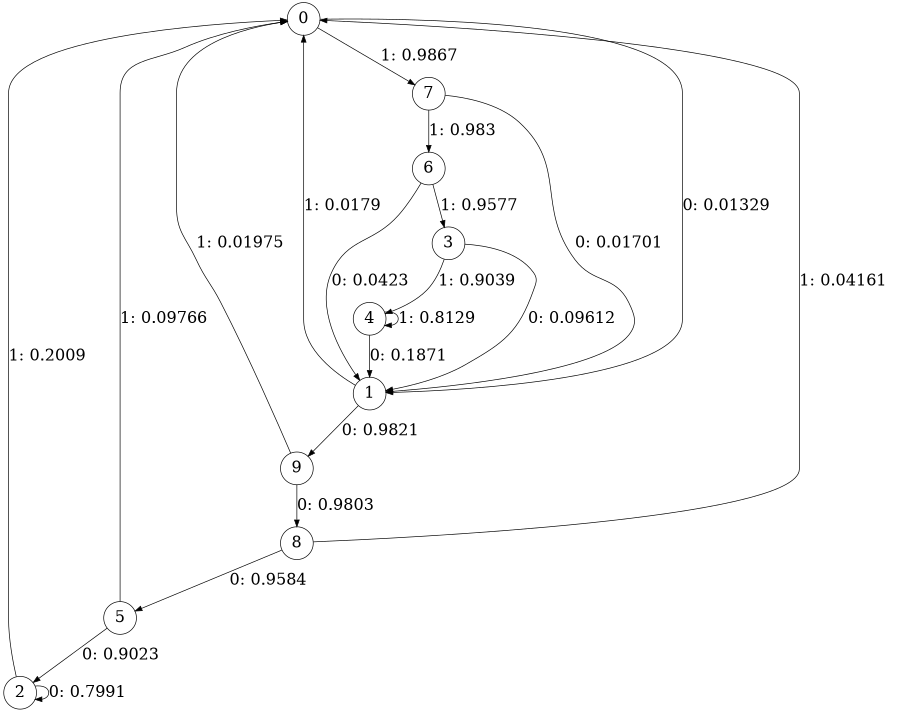 digraph "ch3_both_short_L6" {
size = "6,8.5";
ratio = "fill";
node [shape = circle];
node [fontsize = 24];
edge [fontsize = 24];
0 -> 1 [label = "0: 0.01329  "];
0 -> 7 [label = "1: 0.9867   "];
1 -> 9 [label = "0: 0.9821   "];
1 -> 0 [label = "1: 0.0179   "];
2 -> 2 [label = "0: 0.7991   "];
2 -> 0 [label = "1: 0.2009   "];
3 -> 1 [label = "0: 0.09612  "];
3 -> 4 [label = "1: 0.9039   "];
4 -> 1 [label = "0: 0.1871   "];
4 -> 4 [label = "1: 0.8129   "];
5 -> 2 [label = "0: 0.9023   "];
5 -> 0 [label = "1: 0.09766  "];
6 -> 1 [label = "0: 0.0423   "];
6 -> 3 [label = "1: 0.9577   "];
7 -> 1 [label = "0: 0.01701  "];
7 -> 6 [label = "1: 0.983    "];
8 -> 5 [label = "0: 0.9584   "];
8 -> 0 [label = "1: 0.04161  "];
9 -> 8 [label = "0: 0.9803   "];
9 -> 0 [label = "1: 0.01975  "];
}